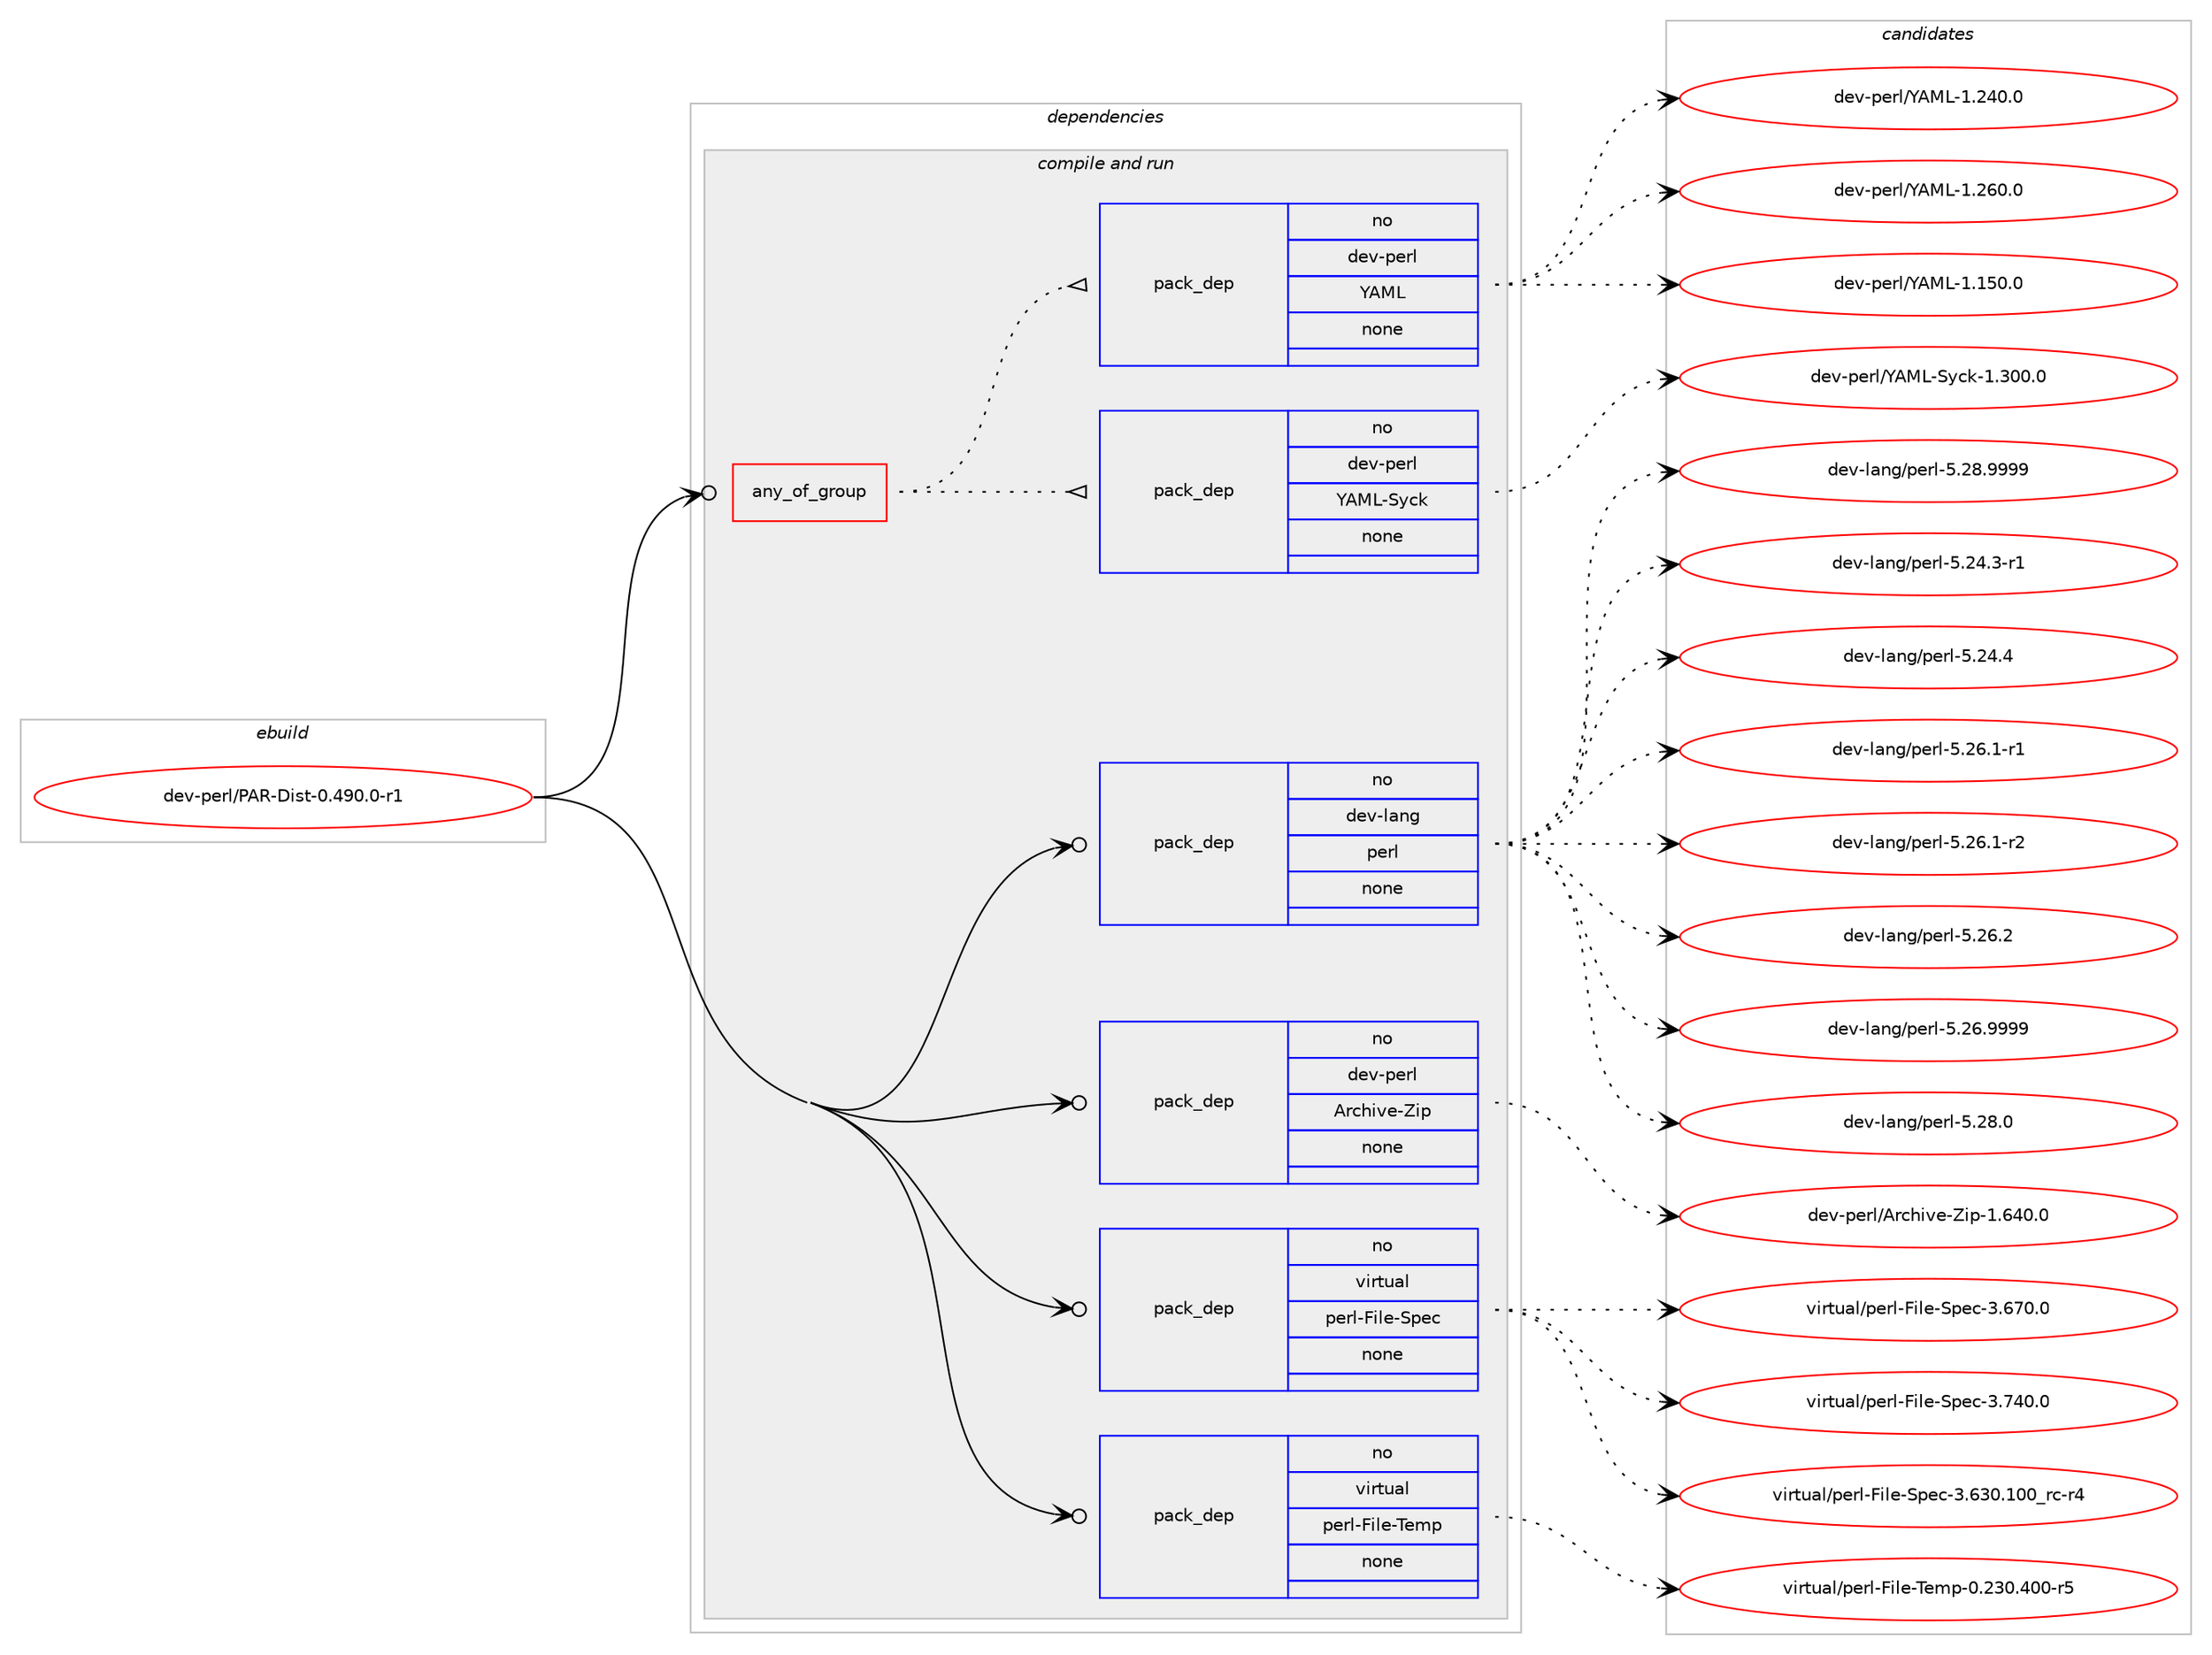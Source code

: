digraph prolog {

# *************
# Graph options
# *************

newrank=true;
concentrate=true;
compound=true;
graph [rankdir=LR,fontname=Helvetica,fontsize=10,ranksep=1.5];#, ranksep=2.5, nodesep=0.2];
edge  [arrowhead=vee];
node  [fontname=Helvetica,fontsize=10];

# **********
# The ebuild
# **********

subgraph cluster_leftcol {
color=gray;
rank=same;
label=<<i>ebuild</i>>;
id [label="dev-perl/PAR-Dist-0.490.0-r1", color=red, width=4, href="../dev-perl/PAR-Dist-0.490.0-r1.svg"];
}

# ****************
# The dependencies
# ****************

subgraph cluster_midcol {
color=gray;
label=<<i>dependencies</i>>;
subgraph cluster_compile {
fillcolor="#eeeeee";
style=filled;
label=<<i>compile</i>>;
}
subgraph cluster_compileandrun {
fillcolor="#eeeeee";
style=filled;
label=<<i>compile and run</i>>;
subgraph any22495 {
dependency1386792 [label=<<TABLE BORDER="0" CELLBORDER="1" CELLSPACING="0" CELLPADDING="4"><TR><TD CELLPADDING="10">any_of_group</TD></TR></TABLE>>, shape=none, color=red];subgraph pack995100 {
dependency1386793 [label=<<TABLE BORDER="0" CELLBORDER="1" CELLSPACING="0" CELLPADDING="4" WIDTH="220"><TR><TD ROWSPAN="6" CELLPADDING="30">pack_dep</TD></TR><TR><TD WIDTH="110">no</TD></TR><TR><TD>dev-perl</TD></TR><TR><TD>YAML-Syck</TD></TR><TR><TD>none</TD></TR><TR><TD></TD></TR></TABLE>>, shape=none, color=blue];
}
dependency1386792:e -> dependency1386793:w [weight=20,style="dotted",arrowhead="oinv"];
subgraph pack995101 {
dependency1386794 [label=<<TABLE BORDER="0" CELLBORDER="1" CELLSPACING="0" CELLPADDING="4" WIDTH="220"><TR><TD ROWSPAN="6" CELLPADDING="30">pack_dep</TD></TR><TR><TD WIDTH="110">no</TD></TR><TR><TD>dev-perl</TD></TR><TR><TD>YAML</TD></TR><TR><TD>none</TD></TR><TR><TD></TD></TR></TABLE>>, shape=none, color=blue];
}
dependency1386792:e -> dependency1386794:w [weight=20,style="dotted",arrowhead="oinv"];
}
id:e -> dependency1386792:w [weight=20,style="solid",arrowhead="odotvee"];
subgraph pack995102 {
dependency1386795 [label=<<TABLE BORDER="0" CELLBORDER="1" CELLSPACING="0" CELLPADDING="4" WIDTH="220"><TR><TD ROWSPAN="6" CELLPADDING="30">pack_dep</TD></TR><TR><TD WIDTH="110">no</TD></TR><TR><TD>dev-lang</TD></TR><TR><TD>perl</TD></TR><TR><TD>none</TD></TR><TR><TD></TD></TR></TABLE>>, shape=none, color=blue];
}
id:e -> dependency1386795:w [weight=20,style="solid",arrowhead="odotvee"];
subgraph pack995103 {
dependency1386796 [label=<<TABLE BORDER="0" CELLBORDER="1" CELLSPACING="0" CELLPADDING="4" WIDTH="220"><TR><TD ROWSPAN="6" CELLPADDING="30">pack_dep</TD></TR><TR><TD WIDTH="110">no</TD></TR><TR><TD>dev-perl</TD></TR><TR><TD>Archive-Zip</TD></TR><TR><TD>none</TD></TR><TR><TD></TD></TR></TABLE>>, shape=none, color=blue];
}
id:e -> dependency1386796:w [weight=20,style="solid",arrowhead="odotvee"];
subgraph pack995104 {
dependency1386797 [label=<<TABLE BORDER="0" CELLBORDER="1" CELLSPACING="0" CELLPADDING="4" WIDTH="220"><TR><TD ROWSPAN="6" CELLPADDING="30">pack_dep</TD></TR><TR><TD WIDTH="110">no</TD></TR><TR><TD>virtual</TD></TR><TR><TD>perl-File-Spec</TD></TR><TR><TD>none</TD></TR><TR><TD></TD></TR></TABLE>>, shape=none, color=blue];
}
id:e -> dependency1386797:w [weight=20,style="solid",arrowhead="odotvee"];
subgraph pack995105 {
dependency1386798 [label=<<TABLE BORDER="0" CELLBORDER="1" CELLSPACING="0" CELLPADDING="4" WIDTH="220"><TR><TD ROWSPAN="6" CELLPADDING="30">pack_dep</TD></TR><TR><TD WIDTH="110">no</TD></TR><TR><TD>virtual</TD></TR><TR><TD>perl-File-Temp</TD></TR><TR><TD>none</TD></TR><TR><TD></TD></TR></TABLE>>, shape=none, color=blue];
}
id:e -> dependency1386798:w [weight=20,style="solid",arrowhead="odotvee"];
}
subgraph cluster_run {
fillcolor="#eeeeee";
style=filled;
label=<<i>run</i>>;
}
}

# **************
# The candidates
# **************

subgraph cluster_choices {
rank=same;
color=gray;
label=<<i>candidates</i>>;

subgraph choice995100 {
color=black;
nodesep=1;
choice1001011184511210111410847896577764583121991074549465148484648 [label="dev-perl/YAML-Syck-1.300.0", color=red, width=4,href="../dev-perl/YAML-Syck-1.300.0.svg"];
dependency1386793:e -> choice1001011184511210111410847896577764583121991074549465148484648:w [style=dotted,weight="100"];
}
subgraph choice995101 {
color=black;
nodesep=1;
choice1001011184511210111410847896577764549464953484648 [label="dev-perl/YAML-1.150.0", color=red, width=4,href="../dev-perl/YAML-1.150.0.svg"];
choice1001011184511210111410847896577764549465052484648 [label="dev-perl/YAML-1.240.0", color=red, width=4,href="../dev-perl/YAML-1.240.0.svg"];
choice1001011184511210111410847896577764549465054484648 [label="dev-perl/YAML-1.260.0", color=red, width=4,href="../dev-perl/YAML-1.260.0.svg"];
dependency1386794:e -> choice1001011184511210111410847896577764549464953484648:w [style=dotted,weight="100"];
dependency1386794:e -> choice1001011184511210111410847896577764549465052484648:w [style=dotted,weight="100"];
dependency1386794:e -> choice1001011184511210111410847896577764549465054484648:w [style=dotted,weight="100"];
}
subgraph choice995102 {
color=black;
nodesep=1;
choice100101118451089711010347112101114108455346505246514511449 [label="dev-lang/perl-5.24.3-r1", color=red, width=4,href="../dev-lang/perl-5.24.3-r1.svg"];
choice10010111845108971101034711210111410845534650524652 [label="dev-lang/perl-5.24.4", color=red, width=4,href="../dev-lang/perl-5.24.4.svg"];
choice100101118451089711010347112101114108455346505446494511449 [label="dev-lang/perl-5.26.1-r1", color=red, width=4,href="../dev-lang/perl-5.26.1-r1.svg"];
choice100101118451089711010347112101114108455346505446494511450 [label="dev-lang/perl-5.26.1-r2", color=red, width=4,href="../dev-lang/perl-5.26.1-r2.svg"];
choice10010111845108971101034711210111410845534650544650 [label="dev-lang/perl-5.26.2", color=red, width=4,href="../dev-lang/perl-5.26.2.svg"];
choice10010111845108971101034711210111410845534650544657575757 [label="dev-lang/perl-5.26.9999", color=red, width=4,href="../dev-lang/perl-5.26.9999.svg"];
choice10010111845108971101034711210111410845534650564648 [label="dev-lang/perl-5.28.0", color=red, width=4,href="../dev-lang/perl-5.28.0.svg"];
choice10010111845108971101034711210111410845534650564657575757 [label="dev-lang/perl-5.28.9999", color=red, width=4,href="../dev-lang/perl-5.28.9999.svg"];
dependency1386795:e -> choice100101118451089711010347112101114108455346505246514511449:w [style=dotted,weight="100"];
dependency1386795:e -> choice10010111845108971101034711210111410845534650524652:w [style=dotted,weight="100"];
dependency1386795:e -> choice100101118451089711010347112101114108455346505446494511449:w [style=dotted,weight="100"];
dependency1386795:e -> choice100101118451089711010347112101114108455346505446494511450:w [style=dotted,weight="100"];
dependency1386795:e -> choice10010111845108971101034711210111410845534650544650:w [style=dotted,weight="100"];
dependency1386795:e -> choice10010111845108971101034711210111410845534650544657575757:w [style=dotted,weight="100"];
dependency1386795:e -> choice10010111845108971101034711210111410845534650564648:w [style=dotted,weight="100"];
dependency1386795:e -> choice10010111845108971101034711210111410845534650564657575757:w [style=dotted,weight="100"];
}
subgraph choice995103 {
color=black;
nodesep=1;
choice1001011184511210111410847651149910410511810145901051124549465452484648 [label="dev-perl/Archive-Zip-1.640.0", color=red, width=4,href="../dev-perl/Archive-Zip-1.640.0.svg"];
dependency1386796:e -> choice1001011184511210111410847651149910410511810145901051124549465452484648:w [style=dotted,weight="100"];
}
subgraph choice995104 {
color=black;
nodesep=1;
choice118105114116117971084711210111410845701051081014583112101994551465451484649484895114994511452 [label="virtual/perl-File-Spec-3.630.100_rc-r4", color=red, width=4,href="../virtual/perl-File-Spec-3.630.100_rc-r4.svg"];
choice118105114116117971084711210111410845701051081014583112101994551465455484648 [label="virtual/perl-File-Spec-3.670.0", color=red, width=4,href="../virtual/perl-File-Spec-3.670.0.svg"];
choice118105114116117971084711210111410845701051081014583112101994551465552484648 [label="virtual/perl-File-Spec-3.740.0", color=red, width=4,href="../virtual/perl-File-Spec-3.740.0.svg"];
dependency1386797:e -> choice118105114116117971084711210111410845701051081014583112101994551465451484649484895114994511452:w [style=dotted,weight="100"];
dependency1386797:e -> choice118105114116117971084711210111410845701051081014583112101994551465455484648:w [style=dotted,weight="100"];
dependency1386797:e -> choice118105114116117971084711210111410845701051081014583112101994551465552484648:w [style=dotted,weight="100"];
}
subgraph choice995105 {
color=black;
nodesep=1;
choice118105114116117971084711210111410845701051081014584101109112454846505148465248484511453 [label="virtual/perl-File-Temp-0.230.400-r5", color=red, width=4,href="../virtual/perl-File-Temp-0.230.400-r5.svg"];
dependency1386798:e -> choice118105114116117971084711210111410845701051081014584101109112454846505148465248484511453:w [style=dotted,weight="100"];
}
}

}
